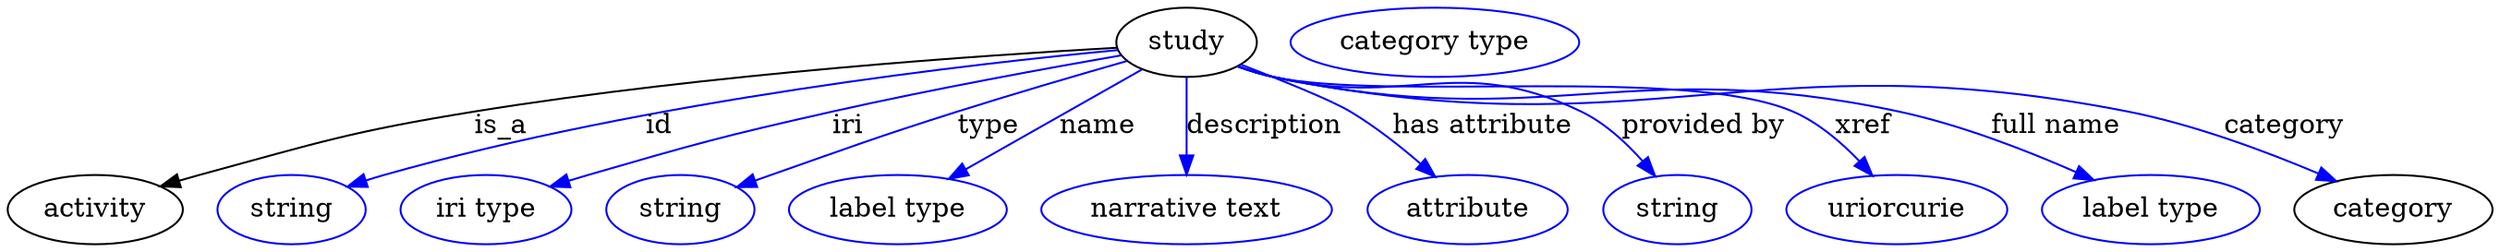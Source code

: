 digraph {
	graph [bb="0,0,1288.8,123"];
	node [label="\N"];
	study	[height=0.5,
		label=study,
		pos="612.5,105",
		width=1.011];
	activity	[height=0.5,
		pos="45.496,18",
		width=1.2638];
	study -> activity	[label=is_a,
		lp="256.5,61.5",
		pos="e,79.713,29.99 576.31,102.19 509.85,98.51 363.98,88.77 242.5,69 178.54,58.592 163.04,52.911 100.5,36 96.908,35.03 93.202,33.983 \
89.488,32.902"];
	id	[color=blue,
		height=0.5,
		label=string,
		pos="147.5,18",
		width=1.0652];
	study -> id	[color=blue,
		label=id,
		lp="338.5,61.5",
		pos="e,176.49,29.948 576.75,100.94 503.91,94.111 333.48,75.043 195.5,36 192.39,35.121 189.2,34.148 186,33.124",
		style=solid];
	iri	[color=blue,
		height=0.5,
		label="iri type",
		pos="248.5,18",
		width=1.2277];
	study -> iri	[color=blue,
		label=iri,
		lp="436.5,61.5",
		pos="e,282.12,29.865 578.44,98.239 541.4,91.806 480.51,80.745 428.5,69 372.03,56.251 358.12,52.03 302.5,36 298.98,34.988 295.35,33.911 \
291.71,32.81",
		style=solid];
	type	[color=blue,
		height=0.5,
		label=string,
		pos="349.5,18",
		width=1.0652];
	study -> type	[color=blue,
		label=type,
		lp="509.5,61.5",
		pos="e,378.8,29.697 581.57,95.288 557.49,88.411 523.26,78.436 493.5,69 450.09,55.239 439.46,51.079 396.5,36 393.81,35.057 391.04,34.077 \
388.25,33.084",
		style=solid];
	name	[color=blue,
		height=0.5,
		label="label type",
		pos="462.5,18",
		width=1.5707];
	study -> name	[color=blue,
		label=name,
		lp="566.5,61.5",
		pos="e,488.92,33.972 589.39,90.905 564.92,77.038 525.99,54.979 497.7,38.948",
		style=solid];
	description	[color=blue,
		height=0.5,
		label="narrative text",
		pos="612.5,18",
		width=2.0943];
	study -> description	[color=blue,
		label=description,
		lp="653,61.5",
		pos="e,612.5,36.175 612.5,86.799 612.5,75.163 612.5,59.548 612.5,46.237",
		style=solid];
	"has attribute"	[color=blue,
		height=0.5,
		label=attribute,
		pos="757.5,18",
		width=1.4443];
	study -> "has attribute"	[color=blue,
		label="has attribute",
		lp="766.5,61.5",
		pos="e,740.71,35.382 640.56,93.5 661.28,85.554 687.52,75.016 697.5,69 710.08,61.411 722.76,51.287 733.2,42.134",
		style=solid];
	"provided by"	[color=blue,
		height=0.5,
		label=string,
		pos="865.5,18",
		width=1.0652];
	study -> "provided by"	[color=blue,
		label="provided by",
		lp="880,61.5",
		pos="e,854.53,35.412 639.28,92.637 645.19,90.48 651.49,88.449 657.5,87 727.06,70.225 753.34,100.7 817.5,69 829.46,63.087 840.07,52.909 \
848.25,43.273",
		style=solid];
	xref	[color=blue,
		height=0.5,
		label=uriorcurie,
		pos="979.5,18",
		width=1.5887];
	study -> xref	[color=blue,
		label=xref,
		lp="963,61.5",
		pos="e,967.12,35.64 639.23,92.43 645.15,90.287 651.46,88.313 657.5,87 716.04,74.276 871.59,92.966 926.5,69 939.49,63.33 951.26,53.045 \
960.39,43.271",
		style=solid];
	"full name"	[color=blue,
		height=0.5,
		label="label type",
		pos="1111.5,18",
		width=1.5707];
	study -> "full name"	[color=blue,
		label="full name",
		lp="1063,61.5",
		pos="e,1081.8,33.469 639.22,92.379 645.14,90.238 651.45,88.278 657.5,87 798.6,57.168 840.48,99.253 981.5,69 1013.2,62.208 1047.3,48.843 \
1072.6,37.639",
		style=solid];
	category	[height=0.5,
		pos="1237.5,18",
		width=1.4263];
	study -> category	[color=blue,
		label=category,
		lp="1182,61.5",
		pos="e,1208.1,32.768 638.73,92.484 644.78,90.279 651.28,88.267 657.5,87 850.58,47.677 907.19,107.24 1100.5,69 1134.7,62.24 1171.7,48.301 \
1198.6,36.854",
		style=solid];
	"named thing_category"	[color=blue,
		height=0.5,
		label="category type",
		pos="741.5,105",
		width=2.0762];
}

